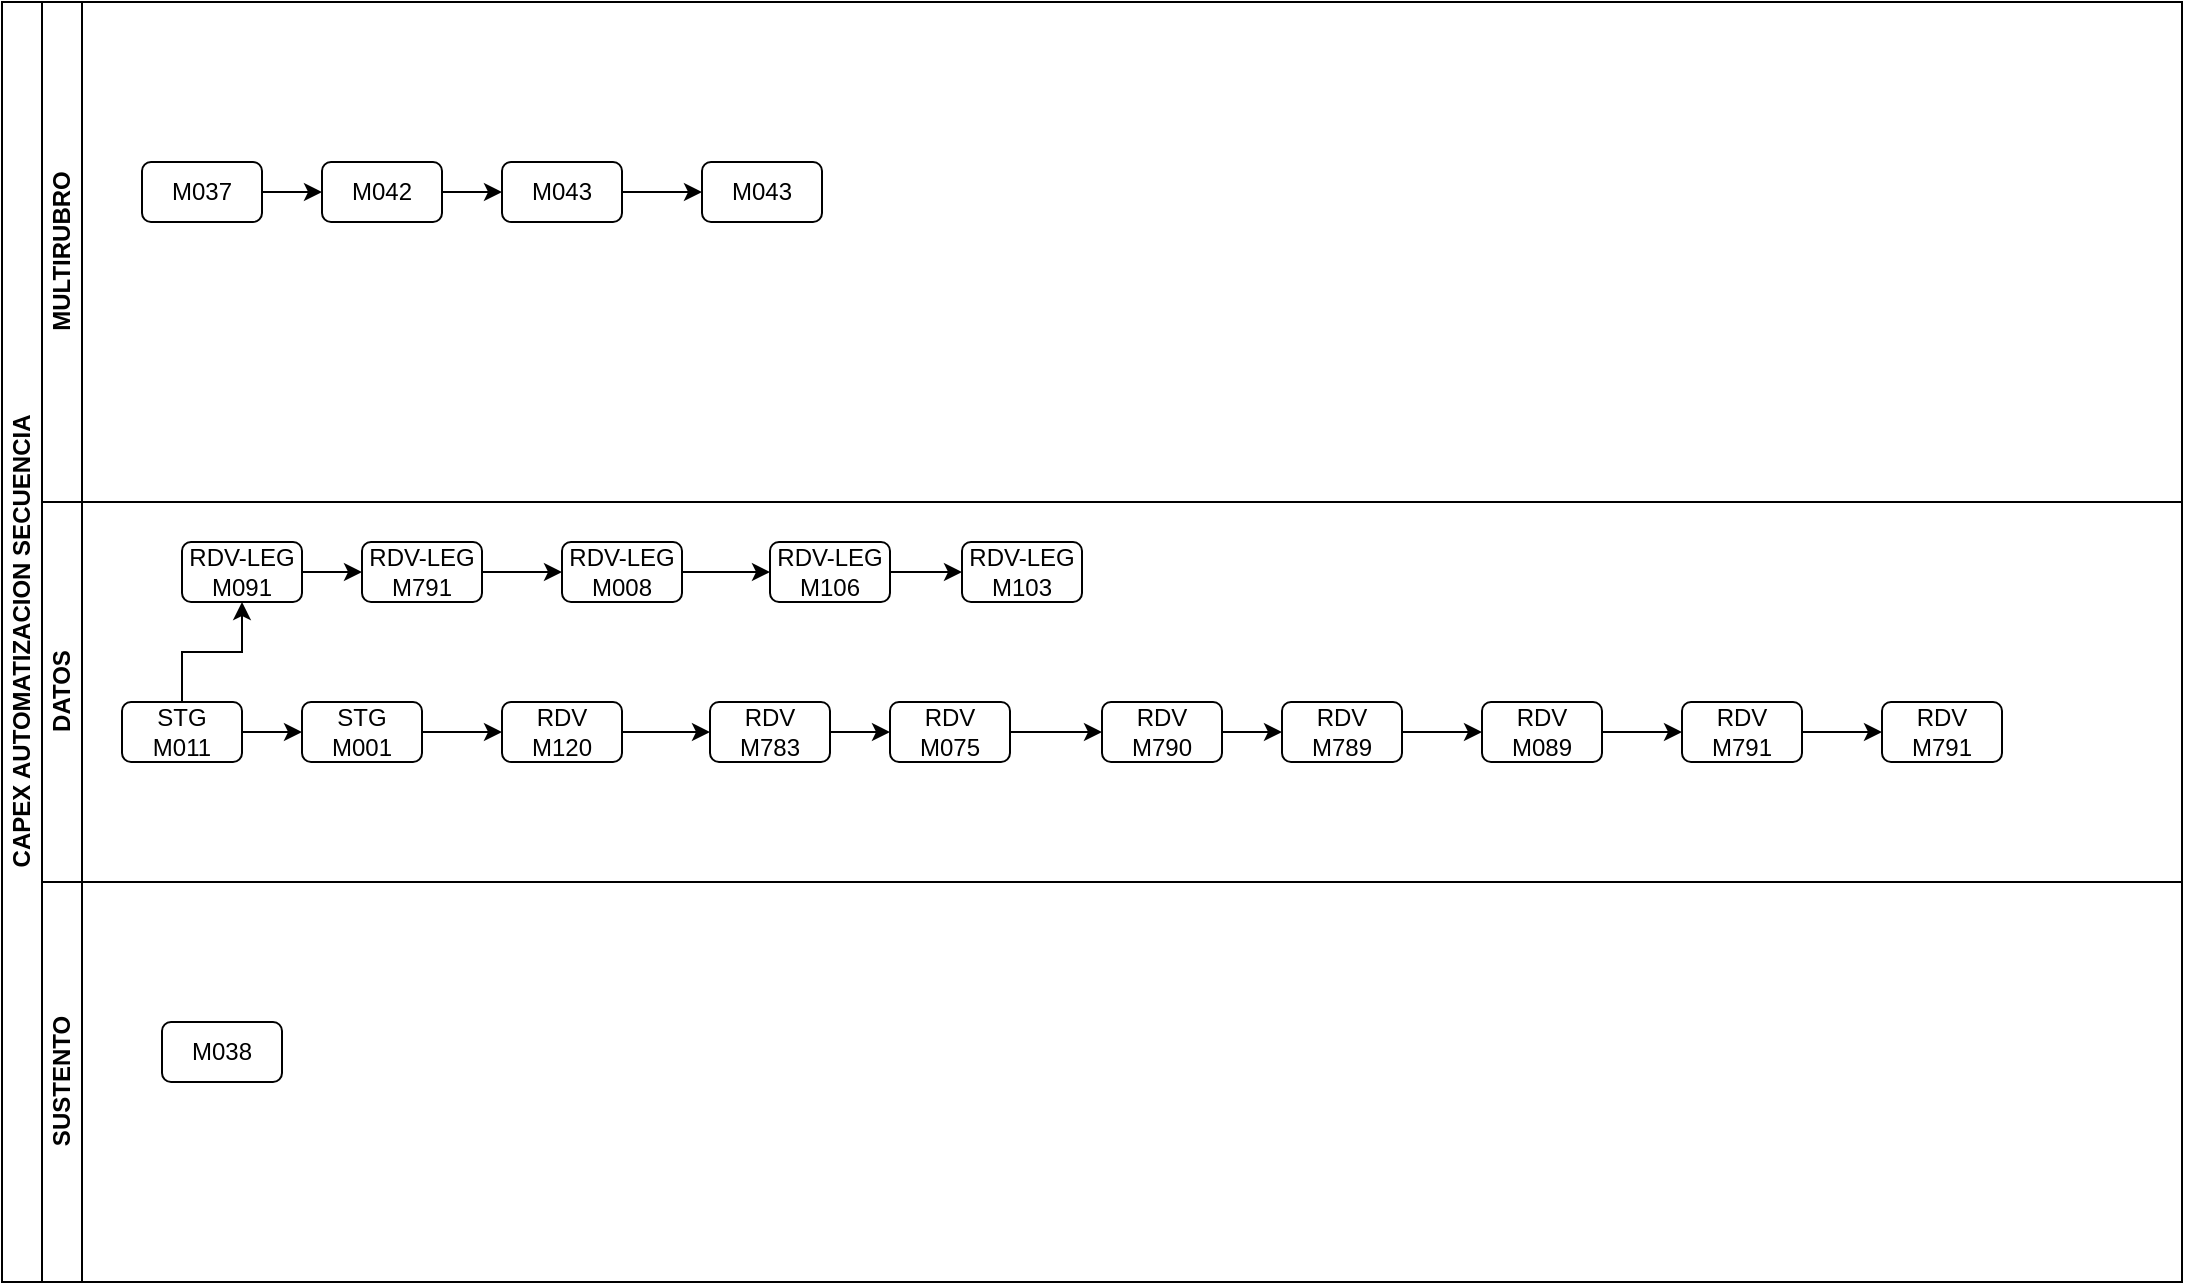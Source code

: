 <mxfile version="22.1.2" type="github">
  <diagram name="Página-1" id="SZONqNHoEBk2e5Q26ZTf">
    <mxGraphModel dx="1050" dy="576" grid="1" gridSize="10" guides="1" tooltips="1" connect="1" arrows="1" fold="1" page="1" pageScale="1" pageWidth="827" pageHeight="1169" math="0" shadow="0">
      <root>
        <mxCell id="0" />
        <mxCell id="1" parent="0" />
        <mxCell id="dYLYo-6RRwzFp5xRImiS-1" value="CAPEX AUTOMATIZACION SECUENCIA" style="swimlane;childLayout=stackLayout;resizeParent=1;resizeParentMax=0;horizontal=0;startSize=20;horizontalStack=0;html=1;" vertex="1" parent="1">
          <mxGeometry x="20" y="70" width="1090" height="640" as="geometry" />
        </mxCell>
        <mxCell id="dYLYo-6RRwzFp5xRImiS-2" value="MULTIRUBRO" style="swimlane;startSize=20;horizontal=0;html=1;" vertex="1" parent="dYLYo-6RRwzFp5xRImiS-1">
          <mxGeometry x="20" width="1070" height="250" as="geometry" />
        </mxCell>
        <mxCell id="dYLYo-6RRwzFp5xRImiS-11" value="" style="edgeStyle=orthogonalEdgeStyle;rounded=0;orthogonalLoop=1;jettySize=auto;html=1;" edge="1" parent="dYLYo-6RRwzFp5xRImiS-2" source="dYLYo-6RRwzFp5xRImiS-7" target="dYLYo-6RRwzFp5xRImiS-8">
          <mxGeometry relative="1" as="geometry" />
        </mxCell>
        <mxCell id="dYLYo-6RRwzFp5xRImiS-7" value="M037" style="rounded=1;whiteSpace=wrap;html=1;" vertex="1" parent="dYLYo-6RRwzFp5xRImiS-2">
          <mxGeometry x="50" y="80" width="60" height="30" as="geometry" />
        </mxCell>
        <mxCell id="dYLYo-6RRwzFp5xRImiS-12" value="" style="edgeStyle=orthogonalEdgeStyle;rounded=0;orthogonalLoop=1;jettySize=auto;html=1;" edge="1" parent="dYLYo-6RRwzFp5xRImiS-2" source="dYLYo-6RRwzFp5xRImiS-8" target="dYLYo-6RRwzFp5xRImiS-9">
          <mxGeometry relative="1" as="geometry" />
        </mxCell>
        <mxCell id="dYLYo-6RRwzFp5xRImiS-8" value="M042" style="rounded=1;whiteSpace=wrap;html=1;" vertex="1" parent="dYLYo-6RRwzFp5xRImiS-2">
          <mxGeometry x="140" y="80" width="60" height="30" as="geometry" />
        </mxCell>
        <mxCell id="dYLYo-6RRwzFp5xRImiS-13" value="" style="edgeStyle=orthogonalEdgeStyle;rounded=0;orthogonalLoop=1;jettySize=auto;html=1;" edge="1" parent="dYLYo-6RRwzFp5xRImiS-2" source="dYLYo-6RRwzFp5xRImiS-9" target="dYLYo-6RRwzFp5xRImiS-10">
          <mxGeometry relative="1" as="geometry" />
        </mxCell>
        <mxCell id="dYLYo-6RRwzFp5xRImiS-9" value="M043" style="rounded=1;whiteSpace=wrap;html=1;" vertex="1" parent="dYLYo-6RRwzFp5xRImiS-2">
          <mxGeometry x="230" y="80" width="60" height="30" as="geometry" />
        </mxCell>
        <mxCell id="dYLYo-6RRwzFp5xRImiS-10" value="M043" style="rounded=1;whiteSpace=wrap;html=1;" vertex="1" parent="dYLYo-6RRwzFp5xRImiS-2">
          <mxGeometry x="330" y="80" width="60" height="30" as="geometry" />
        </mxCell>
        <mxCell id="dYLYo-6RRwzFp5xRImiS-5" value="DATOS" style="swimlane;startSize=20;horizontal=0;html=1;" vertex="1" parent="dYLYo-6RRwzFp5xRImiS-1">
          <mxGeometry x="20" y="250" width="1070" height="190" as="geometry" />
        </mxCell>
        <mxCell id="dYLYo-6RRwzFp5xRImiS-17" value="" style="edgeStyle=orthogonalEdgeStyle;rounded=0;orthogonalLoop=1;jettySize=auto;html=1;" edge="1" parent="dYLYo-6RRwzFp5xRImiS-5" source="dYLYo-6RRwzFp5xRImiS-14" target="dYLYo-6RRwzFp5xRImiS-15">
          <mxGeometry relative="1" as="geometry" />
        </mxCell>
        <mxCell id="dYLYo-6RRwzFp5xRImiS-32" value="" style="edgeStyle=orthogonalEdgeStyle;rounded=0;orthogonalLoop=1;jettySize=auto;html=1;" edge="1" parent="dYLYo-6RRwzFp5xRImiS-5" source="dYLYo-6RRwzFp5xRImiS-14" target="dYLYo-6RRwzFp5xRImiS-25">
          <mxGeometry relative="1" as="geometry" />
        </mxCell>
        <mxCell id="dYLYo-6RRwzFp5xRImiS-14" value="STG&lt;br&gt;M011" style="rounded=1;whiteSpace=wrap;html=1;" vertex="1" parent="dYLYo-6RRwzFp5xRImiS-5">
          <mxGeometry x="40" y="100" width="60" height="30" as="geometry" />
        </mxCell>
        <mxCell id="dYLYo-6RRwzFp5xRImiS-22" value="" style="edgeStyle=orthogonalEdgeStyle;rounded=0;orthogonalLoop=1;jettySize=auto;html=1;" edge="1" parent="dYLYo-6RRwzFp5xRImiS-5" source="dYLYo-6RRwzFp5xRImiS-15" target="dYLYo-6RRwzFp5xRImiS-16">
          <mxGeometry relative="1" as="geometry" />
        </mxCell>
        <mxCell id="dYLYo-6RRwzFp5xRImiS-15" value="STG&lt;br&gt;M001" style="rounded=1;whiteSpace=wrap;html=1;" vertex="1" parent="dYLYo-6RRwzFp5xRImiS-5">
          <mxGeometry x="130" y="100" width="60" height="30" as="geometry" />
        </mxCell>
        <mxCell id="dYLYo-6RRwzFp5xRImiS-24" value="" style="edgeStyle=orthogonalEdgeStyle;rounded=0;orthogonalLoop=1;jettySize=auto;html=1;" edge="1" parent="dYLYo-6RRwzFp5xRImiS-5" source="dYLYo-6RRwzFp5xRImiS-16" target="dYLYo-6RRwzFp5xRImiS-23">
          <mxGeometry relative="1" as="geometry" />
        </mxCell>
        <mxCell id="dYLYo-6RRwzFp5xRImiS-16" value="RDV&lt;br&gt;M120" style="rounded=1;whiteSpace=wrap;html=1;" vertex="1" parent="dYLYo-6RRwzFp5xRImiS-5">
          <mxGeometry x="230" y="100" width="60" height="30" as="geometry" />
        </mxCell>
        <mxCell id="dYLYo-6RRwzFp5xRImiS-36" value="" style="edgeStyle=orthogonalEdgeStyle;rounded=0;orthogonalLoop=1;jettySize=auto;html=1;" edge="1" parent="dYLYo-6RRwzFp5xRImiS-5" source="dYLYo-6RRwzFp5xRImiS-23" target="dYLYo-6RRwzFp5xRImiS-35">
          <mxGeometry relative="1" as="geometry" />
        </mxCell>
        <mxCell id="dYLYo-6RRwzFp5xRImiS-23" value="RDV&lt;br&gt;M783" style="rounded=1;whiteSpace=wrap;html=1;" vertex="1" parent="dYLYo-6RRwzFp5xRImiS-5">
          <mxGeometry x="334" y="100" width="60" height="30" as="geometry" />
        </mxCell>
        <mxCell id="dYLYo-6RRwzFp5xRImiS-29" value="" style="edgeStyle=orthogonalEdgeStyle;rounded=0;orthogonalLoop=1;jettySize=auto;html=1;" edge="1" parent="dYLYo-6RRwzFp5xRImiS-5" source="dYLYo-6RRwzFp5xRImiS-25" target="dYLYo-6RRwzFp5xRImiS-26">
          <mxGeometry relative="1" as="geometry" />
        </mxCell>
        <mxCell id="dYLYo-6RRwzFp5xRImiS-25" value="RDV-LEG&lt;br&gt;M091" style="rounded=1;whiteSpace=wrap;html=1;" vertex="1" parent="dYLYo-6RRwzFp5xRImiS-5">
          <mxGeometry x="70" y="20" width="60" height="30" as="geometry" />
        </mxCell>
        <mxCell id="dYLYo-6RRwzFp5xRImiS-30" value="" style="edgeStyle=orthogonalEdgeStyle;rounded=0;orthogonalLoop=1;jettySize=auto;html=1;" edge="1" parent="dYLYo-6RRwzFp5xRImiS-5" source="dYLYo-6RRwzFp5xRImiS-26" target="dYLYo-6RRwzFp5xRImiS-27">
          <mxGeometry relative="1" as="geometry" />
        </mxCell>
        <mxCell id="dYLYo-6RRwzFp5xRImiS-26" value="RDV-LEG&lt;br&gt;M791" style="rounded=1;whiteSpace=wrap;html=1;" vertex="1" parent="dYLYo-6RRwzFp5xRImiS-5">
          <mxGeometry x="160" y="20" width="60" height="30" as="geometry" />
        </mxCell>
        <mxCell id="dYLYo-6RRwzFp5xRImiS-31" value="" style="edgeStyle=orthogonalEdgeStyle;rounded=0;orthogonalLoop=1;jettySize=auto;html=1;" edge="1" parent="dYLYo-6RRwzFp5xRImiS-5" source="dYLYo-6RRwzFp5xRImiS-27" target="dYLYo-6RRwzFp5xRImiS-28">
          <mxGeometry relative="1" as="geometry" />
        </mxCell>
        <mxCell id="dYLYo-6RRwzFp5xRImiS-27" value="RDV-LEG&lt;br&gt;M008" style="rounded=1;whiteSpace=wrap;html=1;" vertex="1" parent="dYLYo-6RRwzFp5xRImiS-5">
          <mxGeometry x="260" y="20" width="60" height="30" as="geometry" />
        </mxCell>
        <mxCell id="dYLYo-6RRwzFp5xRImiS-34" value="" style="edgeStyle=orthogonalEdgeStyle;rounded=0;orthogonalLoop=1;jettySize=auto;html=1;" edge="1" parent="dYLYo-6RRwzFp5xRImiS-5" source="dYLYo-6RRwzFp5xRImiS-28" target="dYLYo-6RRwzFp5xRImiS-33">
          <mxGeometry relative="1" as="geometry" />
        </mxCell>
        <mxCell id="dYLYo-6RRwzFp5xRImiS-28" value="RDV-LEG&lt;br&gt;M106" style="rounded=1;whiteSpace=wrap;html=1;" vertex="1" parent="dYLYo-6RRwzFp5xRImiS-5">
          <mxGeometry x="364" y="20" width="60" height="30" as="geometry" />
        </mxCell>
        <mxCell id="dYLYo-6RRwzFp5xRImiS-33" value="RDV-LEG&lt;br&gt;M103" style="rounded=1;whiteSpace=wrap;html=1;" vertex="1" parent="dYLYo-6RRwzFp5xRImiS-5">
          <mxGeometry x="460" y="20" width="60" height="30" as="geometry" />
        </mxCell>
        <mxCell id="dYLYo-6RRwzFp5xRImiS-38" value="" style="edgeStyle=orthogonalEdgeStyle;rounded=0;orthogonalLoop=1;jettySize=auto;html=1;" edge="1" parent="dYLYo-6RRwzFp5xRImiS-5" source="dYLYo-6RRwzFp5xRImiS-35" target="dYLYo-6RRwzFp5xRImiS-37">
          <mxGeometry relative="1" as="geometry" />
        </mxCell>
        <mxCell id="dYLYo-6RRwzFp5xRImiS-35" value="RDV&lt;br&gt;M075" style="rounded=1;whiteSpace=wrap;html=1;" vertex="1" parent="dYLYo-6RRwzFp5xRImiS-5">
          <mxGeometry x="424" y="100" width="60" height="30" as="geometry" />
        </mxCell>
        <mxCell id="dYLYo-6RRwzFp5xRImiS-45" value="" style="edgeStyle=orthogonalEdgeStyle;rounded=0;orthogonalLoop=1;jettySize=auto;html=1;" edge="1" parent="dYLYo-6RRwzFp5xRImiS-5" source="dYLYo-6RRwzFp5xRImiS-37" target="dYLYo-6RRwzFp5xRImiS-40">
          <mxGeometry relative="1" as="geometry" />
        </mxCell>
        <mxCell id="dYLYo-6RRwzFp5xRImiS-37" value="RDV&lt;br&gt;M790" style="rounded=1;whiteSpace=wrap;html=1;" vertex="1" parent="dYLYo-6RRwzFp5xRImiS-5">
          <mxGeometry x="530" y="100" width="60" height="30" as="geometry" />
        </mxCell>
        <mxCell id="dYLYo-6RRwzFp5xRImiS-46" value="" style="edgeStyle=orthogonalEdgeStyle;rounded=0;orthogonalLoop=1;jettySize=auto;html=1;" edge="1" parent="dYLYo-6RRwzFp5xRImiS-5" source="dYLYo-6RRwzFp5xRImiS-40" target="dYLYo-6RRwzFp5xRImiS-39">
          <mxGeometry relative="1" as="geometry" />
        </mxCell>
        <mxCell id="dYLYo-6RRwzFp5xRImiS-40" value="RDV&lt;br&gt;M789" style="rounded=1;whiteSpace=wrap;html=1;" vertex="1" parent="dYLYo-6RRwzFp5xRImiS-5">
          <mxGeometry x="620" y="100" width="60" height="30" as="geometry" />
        </mxCell>
        <mxCell id="dYLYo-6RRwzFp5xRImiS-47" value="" style="edgeStyle=orthogonalEdgeStyle;rounded=0;orthogonalLoop=1;jettySize=auto;html=1;" edge="1" parent="dYLYo-6RRwzFp5xRImiS-5" source="dYLYo-6RRwzFp5xRImiS-39" target="dYLYo-6RRwzFp5xRImiS-42">
          <mxGeometry relative="1" as="geometry" />
        </mxCell>
        <mxCell id="dYLYo-6RRwzFp5xRImiS-39" value="RDV&lt;br&gt;M089" style="rounded=1;whiteSpace=wrap;html=1;" vertex="1" parent="dYLYo-6RRwzFp5xRImiS-5">
          <mxGeometry x="720" y="100" width="60" height="30" as="geometry" />
        </mxCell>
        <mxCell id="dYLYo-6RRwzFp5xRImiS-48" value="" style="edgeStyle=orthogonalEdgeStyle;rounded=0;orthogonalLoop=1;jettySize=auto;html=1;" edge="1" parent="dYLYo-6RRwzFp5xRImiS-5" source="dYLYo-6RRwzFp5xRImiS-42" target="dYLYo-6RRwzFp5xRImiS-43">
          <mxGeometry relative="1" as="geometry" />
        </mxCell>
        <mxCell id="dYLYo-6RRwzFp5xRImiS-42" value="RDV&lt;br&gt;M791" style="rounded=1;whiteSpace=wrap;html=1;" vertex="1" parent="dYLYo-6RRwzFp5xRImiS-5">
          <mxGeometry x="820" y="100" width="60" height="30" as="geometry" />
        </mxCell>
        <mxCell id="dYLYo-6RRwzFp5xRImiS-43" value="RDV&lt;br&gt;M791" style="rounded=1;whiteSpace=wrap;html=1;" vertex="1" parent="dYLYo-6RRwzFp5xRImiS-5">
          <mxGeometry x="920" y="100" width="60" height="30" as="geometry" />
        </mxCell>
        <mxCell id="dYLYo-6RRwzFp5xRImiS-3" value="SUSTENTO" style="swimlane;startSize=20;horizontal=0;html=1;" vertex="1" parent="dYLYo-6RRwzFp5xRImiS-1">
          <mxGeometry x="20" y="440" width="1070" height="200" as="geometry" />
        </mxCell>
        <mxCell id="dYLYo-6RRwzFp5xRImiS-6" value="M038" style="rounded=1;whiteSpace=wrap;html=1;" vertex="1" parent="dYLYo-6RRwzFp5xRImiS-3">
          <mxGeometry x="60" y="70" width="60" height="30" as="geometry" />
        </mxCell>
      </root>
    </mxGraphModel>
  </diagram>
</mxfile>

